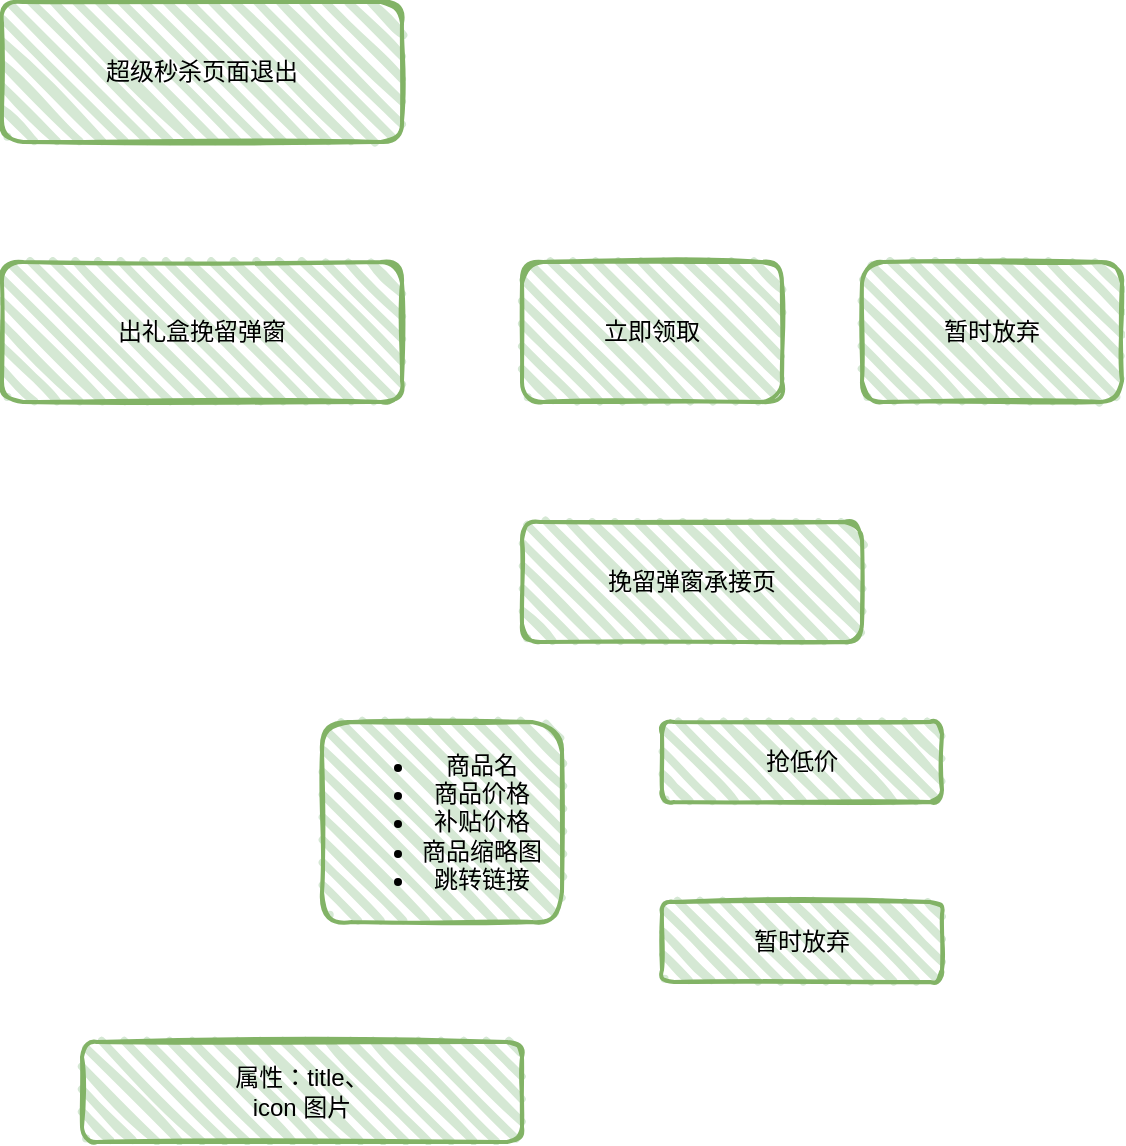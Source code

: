 <mxfile version="14.9.8" type="github">
  <diagram id="tyylmcClc9Yyuzq1WWuP" name="Page-1">
    <mxGraphModel dx="545" dy="745" grid="1" gridSize="10" guides="1" tooltips="1" connect="1" arrows="1" fold="1" page="1" pageScale="1" pageWidth="827" pageHeight="1169" math="0" shadow="0">
      <root>
        <mxCell id="0" />
        <mxCell id="1" parent="0" />
        <mxCell id="LpRc2IrOZWLWQ6xRu7In-1" value="超级秒杀页面退出" style="rounded=1;whiteSpace=wrap;html=1;strokeWidth=2;fillWeight=4;hachureGap=8;hachureAngle=45;fillColor=#d5e8d4;sketch=1;strokeColor=#82b366;" vertex="1" parent="1">
          <mxGeometry x="140" y="20" width="200" height="70" as="geometry" />
        </mxCell>
        <mxCell id="LpRc2IrOZWLWQ6xRu7In-2" value="属性：title、&lt;br&gt;icon 图片&lt;br&gt;" style="rounded=1;whiteSpace=wrap;html=1;strokeWidth=2;fillWeight=4;hachureGap=8;hachureAngle=45;fillColor=#d5e8d4;sketch=1;strokeColor=#82b366;" vertex="1" parent="1">
          <mxGeometry x="180" y="540" width="220" height="50" as="geometry" />
        </mxCell>
        <mxCell id="LpRc2IrOZWLWQ6xRu7In-3" value="出礼盒挽留弹窗" style="rounded=1;whiteSpace=wrap;html=1;strokeWidth=2;fillWeight=4;hachureGap=8;hachureAngle=45;fillColor=#d5e8d4;sketch=1;strokeColor=#82b366;" vertex="1" parent="1">
          <mxGeometry x="140" y="150" width="200" height="70" as="geometry" />
        </mxCell>
        <mxCell id="LpRc2IrOZWLWQ6xRu7In-4" value="立即领取" style="rounded=1;whiteSpace=wrap;html=1;strokeWidth=2;fillWeight=4;hachureGap=8;hachureAngle=45;fillColor=#d5e8d4;sketch=1;strokeColor=#82b366;" vertex="1" parent="1">
          <mxGeometry x="400" y="150" width="130" height="70" as="geometry" />
        </mxCell>
        <mxCell id="LpRc2IrOZWLWQ6xRu7In-5" value="暂时放弃" style="rounded=1;whiteSpace=wrap;html=1;strokeWidth=2;fillWeight=4;hachureGap=8;hachureAngle=45;fillColor=#d5e8d4;sketch=1;strokeColor=#82b366;" vertex="1" parent="1">
          <mxGeometry x="570" y="150" width="130" height="70" as="geometry" />
        </mxCell>
        <mxCell id="LpRc2IrOZWLWQ6xRu7In-7" value="挽留弹窗承接页" style="rounded=1;whiteSpace=wrap;html=1;strokeWidth=2;fillWeight=4;hachureGap=8;hachureAngle=45;fillColor=#d5e8d4;sketch=1;strokeColor=#82b366;" vertex="1" parent="1">
          <mxGeometry x="400" y="280" width="170" height="60" as="geometry" />
        </mxCell>
        <mxCell id="LpRc2IrOZWLWQ6xRu7In-12" value="&lt;ul&gt;&lt;li&gt;商品名&lt;/li&gt;&lt;li&gt;商品价格&lt;/li&gt;&lt;li&gt;补贴价格&lt;/li&gt;&lt;li&gt;商品缩略图&lt;/li&gt;&lt;li&gt;跳转链接&lt;/li&gt;&lt;/ul&gt;" style="rounded=1;whiteSpace=wrap;html=1;strokeWidth=2;fillWeight=4;hachureGap=8;hachureAngle=45;fillColor=#d5e8d4;sketch=1;strokeColor=#82b366;" vertex="1" parent="1">
          <mxGeometry x="300" y="380" width="120" height="100" as="geometry" />
        </mxCell>
        <mxCell id="LpRc2IrOZWLWQ6xRu7In-14" value="抢低价" style="rounded=1;whiteSpace=wrap;html=1;strokeWidth=2;fillWeight=4;hachureGap=8;hachureAngle=45;fillColor=#d5e8d4;sketch=1;strokeColor=#82b366;" vertex="1" parent="1">
          <mxGeometry x="470" y="380" width="140" height="40" as="geometry" />
        </mxCell>
        <mxCell id="LpRc2IrOZWLWQ6xRu7In-15" value="暂时放弃" style="rounded=1;whiteSpace=wrap;html=1;strokeWidth=2;fillWeight=4;hachureGap=8;hachureAngle=45;fillColor=#d5e8d4;sketch=1;strokeColor=#82b366;" vertex="1" parent="1">
          <mxGeometry x="470" y="470" width="140" height="40" as="geometry" />
        </mxCell>
      </root>
    </mxGraphModel>
  </diagram>
</mxfile>
